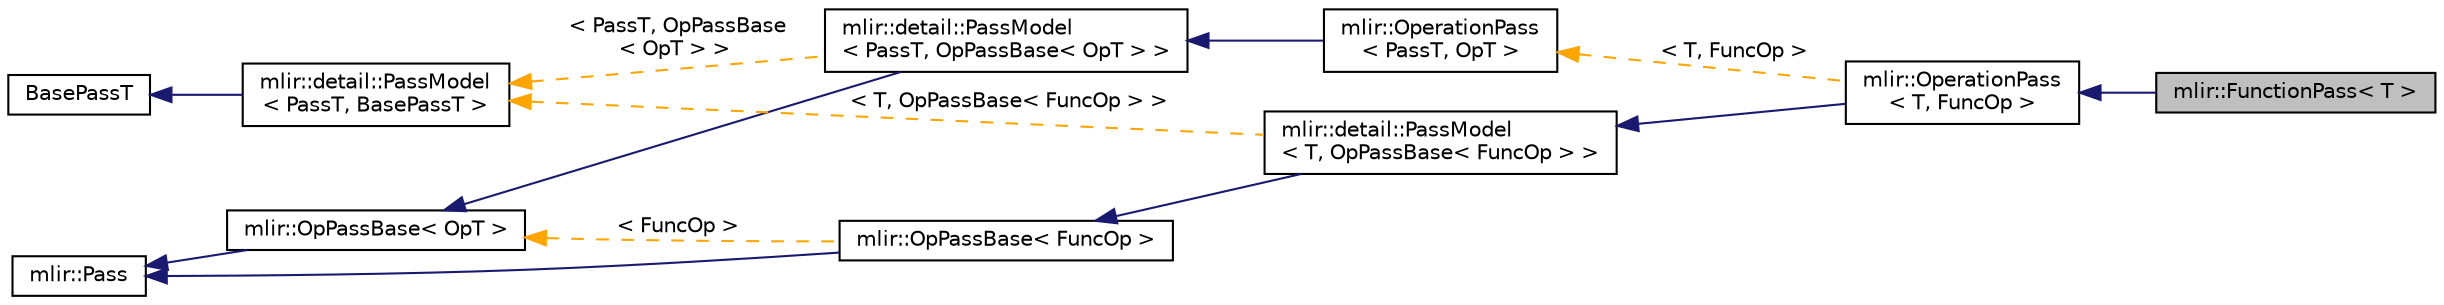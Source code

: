 digraph "mlir::FunctionPass&lt; T &gt;"
{
  bgcolor="transparent";
  edge [fontname="Helvetica",fontsize="10",labelfontname="Helvetica",labelfontsize="10"];
  node [fontname="Helvetica",fontsize="10",shape=record];
  rankdir="LR";
  Node10 [label="mlir::FunctionPass\< T \>",height=0.2,width=0.4,color="black", fillcolor="grey75", style="filled", fontcolor="black"];
  Node11 -> Node10 [dir="back",color="midnightblue",fontsize="10",style="solid",fontname="Helvetica"];
  Node11 [label="mlir::OperationPass\l\< T, FuncOp \>",height=0.2,width=0.4,color="black",URL="$classmlir_1_1OperationPass.html"];
  Node12 -> Node11 [dir="back",color="midnightblue",fontsize="10",style="solid",fontname="Helvetica"];
  Node12 [label="mlir::detail::PassModel\l\< T, OpPassBase\< FuncOp \> \>",height=0.2,width=0.4,color="black",URL="$classmlir_1_1detail_1_1PassModel.html"];
  Node13 -> Node12 [dir="back",color="midnightblue",fontsize="10",style="solid",fontname="Helvetica"];
  Node13 [label="mlir::OpPassBase\< FuncOp \>",height=0.2,width=0.4,color="black",URL="$classmlir_1_1OpPassBase.html"];
  Node14 -> Node13 [dir="back",color="midnightblue",fontsize="10",style="solid",fontname="Helvetica"];
  Node14 [label="mlir::Pass",height=0.2,width=0.4,color="black",URL="$classmlir_1_1Pass.html",tooltip="The abstract base pass class. "];
  Node15 -> Node13 [dir="back",color="orange",fontsize="10",style="dashed",label=" \< FuncOp \>" ,fontname="Helvetica"];
  Node15 [label="mlir::OpPassBase\< OpT \>",height=0.2,width=0.4,color="black",URL="$classmlir_1_1OpPassBase.html",tooltip="Utility base class for OpPass below to denote an opaque pass operating on a specific operation type..."];
  Node14 -> Node15 [dir="back",color="midnightblue",fontsize="10",style="solid",fontname="Helvetica"];
  Node16 -> Node12 [dir="back",color="orange",fontsize="10",style="dashed",label=" \< T, OpPassBase\< FuncOp \> \>" ,fontname="Helvetica"];
  Node16 [label="mlir::detail::PassModel\l\< PassT, BasePassT \>",height=0.2,width=0.4,color="black",URL="$classmlir_1_1detail_1_1PassModel.html",tooltip="The opaque CRTP model of a pass. "];
  Node17 -> Node16 [dir="back",color="midnightblue",fontsize="10",style="solid",fontname="Helvetica"];
  Node17 [label="BasePassT",height=0.2,width=0.4,color="black",URL="$classmlir_1_1detail_1_1BasePassT.html"];
  Node18 -> Node11 [dir="back",color="orange",fontsize="10",style="dashed",label=" \< T, FuncOp \>" ,fontname="Helvetica"];
  Node18 [label="mlir::OperationPass\l\< PassT, OpT \>",height=0.2,width=0.4,color="black",URL="$classmlir_1_1OperationPass.html",tooltip="Pass to transform an operation of a specific type. "];
  Node19 -> Node18 [dir="back",color="midnightblue",fontsize="10",style="solid",fontname="Helvetica"];
  Node19 [label="mlir::detail::PassModel\l\< PassT, OpPassBase\< OpT \> \>",height=0.2,width=0.4,color="black",URL="$classmlir_1_1detail_1_1PassModel.html"];
  Node15 -> Node19 [dir="back",color="midnightblue",fontsize="10",style="solid",fontname="Helvetica"];
  Node16 -> Node19 [dir="back",color="orange",fontsize="10",style="dashed",label=" \< PassT, OpPassBase\l\< OpT \> \>" ,fontname="Helvetica"];
}
